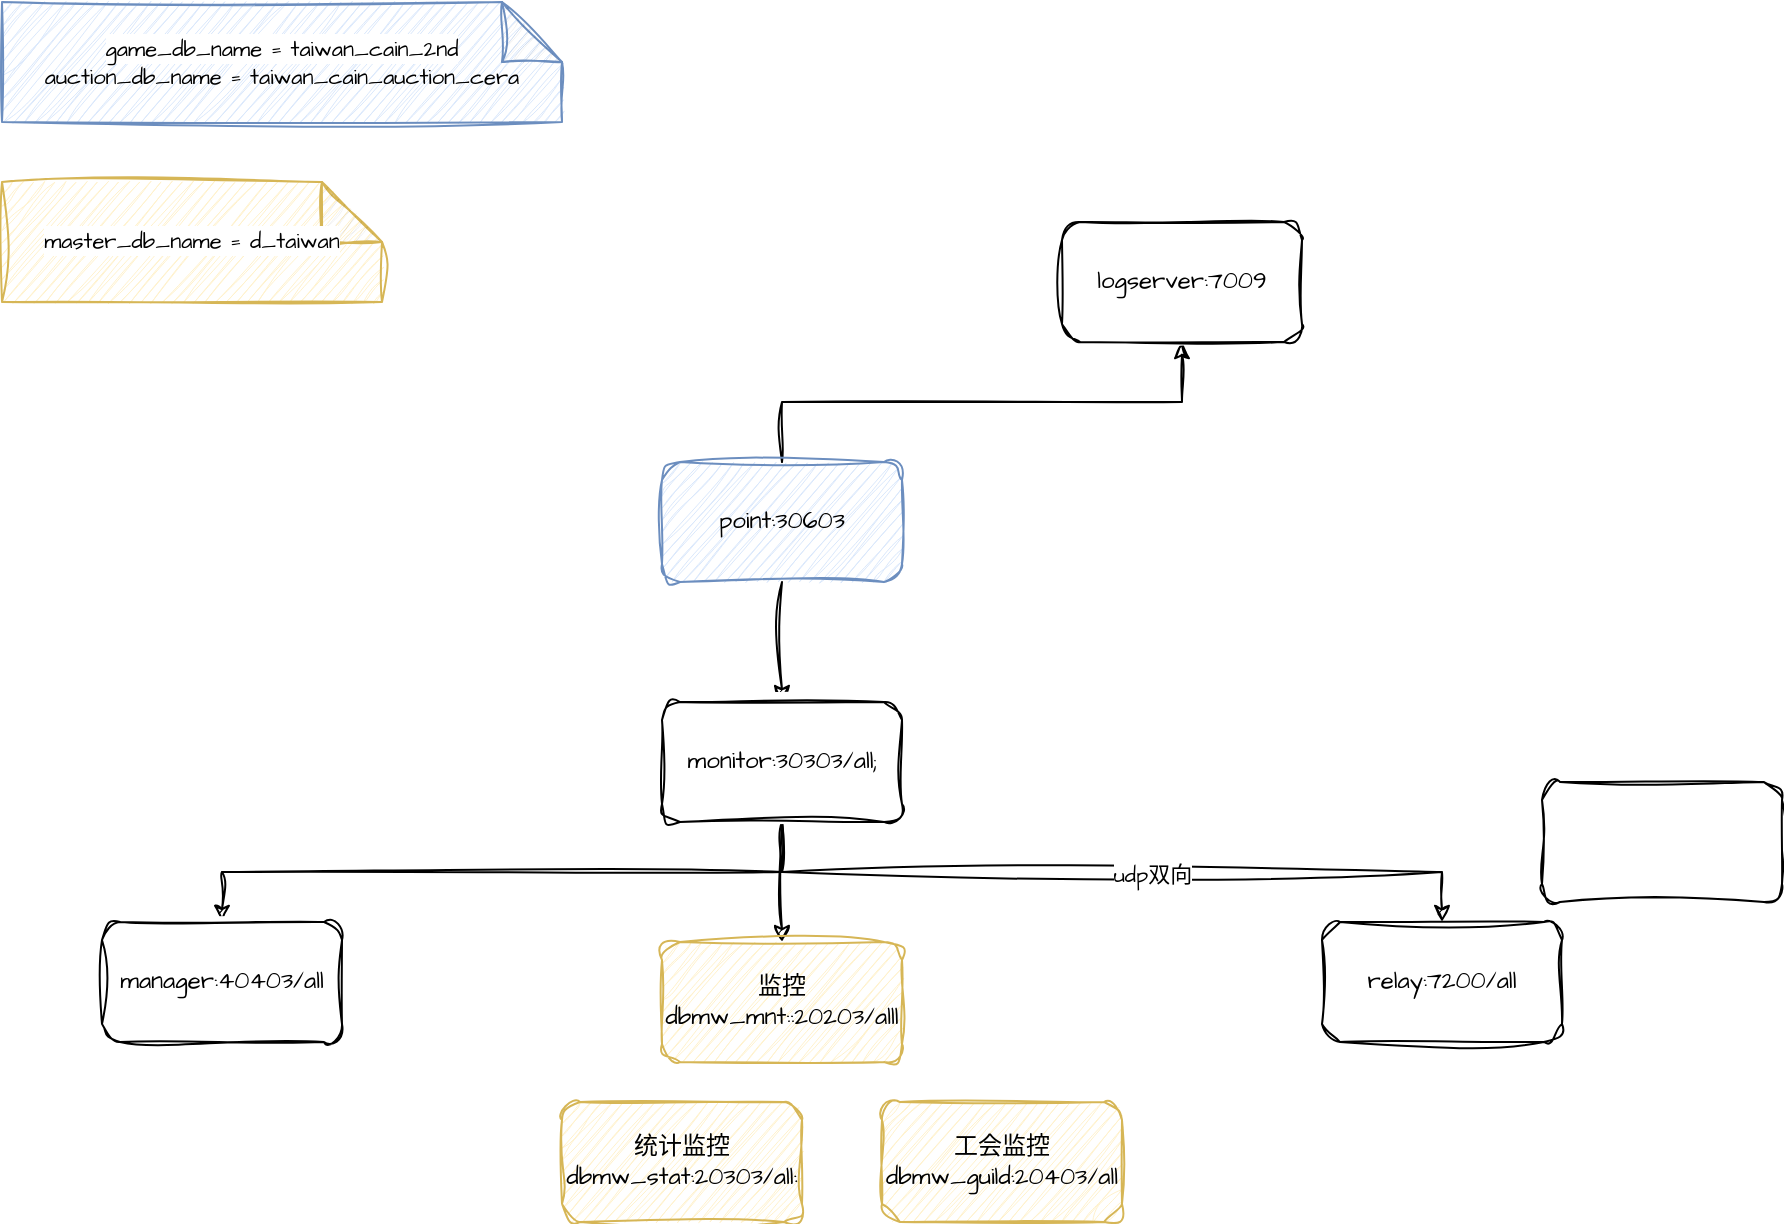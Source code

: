 <mxfile version="24.3.0" type="github">
  <diagram name="第 1 页" id="zQZG--11BPao8n277Qld">
    <mxGraphModel dx="1062" dy="3881" grid="1" gridSize="10" guides="1" tooltips="1" connect="1" arrows="1" fold="1" page="1" pageScale="1" pageWidth="2339" pageHeight="3300" math="0" shadow="0">
      <root>
        <mxCell id="0" />
        <mxCell id="1" parent="0" />
        <mxCell id="-XBeW4YqXyLTG1QlE1-Z-8" style="edgeStyle=orthogonalEdgeStyle;rounded=0;sketch=1;hachureGap=4;jiggle=2;curveFitting=1;orthogonalLoop=1;jettySize=auto;html=1;entryX=0.5;entryY=0;entryDx=0;entryDy=0;fontFamily=Architects Daughter;fontSource=https%3A%2F%2Ffonts.googleapis.com%2Fcss%3Ffamily%3DArchitects%2BDaughter;" edge="1" parent="1" source="-XBeW4YqXyLTG1QlE1-Z-1" target="-XBeW4YqXyLTG1QlE1-Z-3">
          <mxGeometry relative="1" as="geometry" />
        </mxCell>
        <mxCell id="-XBeW4YqXyLTG1QlE1-Z-14" style="edgeStyle=orthogonalEdgeStyle;rounded=0;sketch=1;hachureGap=4;jiggle=2;curveFitting=1;orthogonalLoop=1;jettySize=auto;html=1;exitX=0.5;exitY=0;exitDx=0;exitDy=0;entryX=0.5;entryY=1;entryDx=0;entryDy=0;fontFamily=Architects Daughter;fontSource=https%3A%2F%2Ffonts.googleapis.com%2Fcss%3Ffamily%3DArchitects%2BDaughter;" edge="1" parent="1" source="-XBeW4YqXyLTG1QlE1-Z-1" target="-XBeW4YqXyLTG1QlE1-Z-13">
          <mxGeometry relative="1" as="geometry" />
        </mxCell>
        <mxCell id="-XBeW4YqXyLTG1QlE1-Z-1" value="point:30603" style="rounded=1;whiteSpace=wrap;html=1;sketch=1;hachureGap=4;jiggle=2;curveFitting=1;fontFamily=Architects Daughter;fontSource=https%3A%2F%2Ffonts.googleapis.com%2Fcss%3Ffamily%3DArchitects%2BDaughter;fillColor=#dae8fc;strokeColor=#6c8ebf;" vertex="1" parent="1">
          <mxGeometry x="350" y="200" width="120" height="60" as="geometry" />
        </mxCell>
        <mxCell id="-XBeW4YqXyLTG1QlE1-Z-23" style="edgeStyle=orthogonalEdgeStyle;rounded=0;sketch=1;hachureGap=4;jiggle=2;curveFitting=1;orthogonalLoop=1;jettySize=auto;html=1;exitX=0.5;exitY=1;exitDx=0;exitDy=0;entryX=0.5;entryY=0;entryDx=0;entryDy=0;fontFamily=Architects Daughter;fontSource=https%3A%2F%2Ffonts.googleapis.com%2Fcss%3Ffamily%3DArchitects%2BDaughter;" edge="1" parent="1" source="-XBeW4YqXyLTG1QlE1-Z-3" target="-XBeW4YqXyLTG1QlE1-Z-20">
          <mxGeometry relative="1" as="geometry" />
        </mxCell>
        <mxCell id="-XBeW4YqXyLTG1QlE1-Z-24" style="edgeStyle=orthogonalEdgeStyle;rounded=0;sketch=1;hachureGap=4;jiggle=2;curveFitting=1;orthogonalLoop=1;jettySize=auto;html=1;exitX=0.5;exitY=1;exitDx=0;exitDy=0;fontFamily=Architects Daughter;fontSource=https%3A%2F%2Ffonts.googleapis.com%2Fcss%3Ffamily%3DArchitects%2BDaughter;" edge="1" parent="1" source="-XBeW4YqXyLTG1QlE1-Z-3" target="-XBeW4YqXyLTG1QlE1-Z-21">
          <mxGeometry relative="1" as="geometry" />
        </mxCell>
        <mxCell id="-XBeW4YqXyLTG1QlE1-Z-25" style="edgeStyle=orthogonalEdgeStyle;rounded=0;sketch=1;hachureGap=4;jiggle=2;curveFitting=1;orthogonalLoop=1;jettySize=auto;html=1;exitX=0.5;exitY=1;exitDx=0;exitDy=0;fontFamily=Architects Daughter;fontSource=https%3A%2F%2Ffonts.googleapis.com%2Fcss%3Ffamily%3DArchitects%2BDaughter;" edge="1" parent="1" source="-XBeW4YqXyLTG1QlE1-Z-3" target="-XBeW4YqXyLTG1QlE1-Z-22">
          <mxGeometry relative="1" as="geometry" />
        </mxCell>
        <mxCell id="-XBeW4YqXyLTG1QlE1-Z-26" value="udp双向" style="edgeLabel;html=1;align=center;verticalAlign=middle;resizable=0;points=[];sketch=1;hachureGap=4;jiggle=2;curveFitting=1;fontFamily=Architects Daughter;fontSource=https%3A%2F%2Ffonts.googleapis.com%2Fcss%3Ffamily%3DArchitects%2BDaughter;" vertex="1" connectable="0" parent="-XBeW4YqXyLTG1QlE1-Z-25">
          <mxGeometry x="0.105" y="-1" relative="1" as="geometry">
            <mxPoint as="offset" />
          </mxGeometry>
        </mxCell>
        <mxCell id="-XBeW4YqXyLTG1QlE1-Z-3" value="monitor:30303/all;" style="rounded=1;whiteSpace=wrap;html=1;sketch=1;hachureGap=4;jiggle=2;curveFitting=1;fontFamily=Architects Daughter;fontSource=https%3A%2F%2Ffonts.googleapis.com%2Fcss%3Ffamily%3DArchitects%2BDaughter;" vertex="1" parent="1">
          <mxGeometry x="350" y="320" width="120" height="60" as="geometry" />
        </mxCell>
        <mxCell id="-XBeW4YqXyLTG1QlE1-Z-13" value="logserver:7009" style="rounded=1;whiteSpace=wrap;html=1;sketch=1;hachureGap=4;jiggle=2;curveFitting=1;fontFamily=Architects Daughter;fontSource=https%3A%2F%2Ffonts.googleapis.com%2Fcss%3Ffamily%3DArchitects%2BDaughter;" vertex="1" parent="1">
          <mxGeometry x="550" y="80" width="120" height="60" as="geometry" />
        </mxCell>
        <mxCell id="-XBeW4YqXyLTG1QlE1-Z-20" value="manager:40403/all" style="rounded=1;whiteSpace=wrap;html=1;sketch=1;hachureGap=4;jiggle=2;curveFitting=1;fontFamily=Architects Daughter;fontSource=https%3A%2F%2Ffonts.googleapis.com%2Fcss%3Ffamily%3DArchitects%2BDaughter;" vertex="1" parent="1">
          <mxGeometry x="70" y="430" width="120" height="60" as="geometry" />
        </mxCell>
        <mxCell id="-XBeW4YqXyLTG1QlE1-Z-21" value="&lt;div&gt;监控&lt;/div&gt;dbmw_mnt::20203/alll" style="rounded=1;whiteSpace=wrap;html=1;sketch=1;hachureGap=4;jiggle=2;curveFitting=1;fontFamily=Architects Daughter;fontSource=https%3A%2F%2Ffonts.googleapis.com%2Fcss%3Ffamily%3DArchitects%2BDaughter;fillColor=#fff2cc;strokeColor=#d6b656;" vertex="1" parent="1">
          <mxGeometry x="350" y="440" width="120" height="60" as="geometry" />
        </mxCell>
        <mxCell id="-XBeW4YqXyLTG1QlE1-Z-22" value="relay:7200/all" style="rounded=1;whiteSpace=wrap;html=1;sketch=1;hachureGap=4;jiggle=2;curveFitting=1;fontFamily=Architects Daughter;fontSource=https%3A%2F%2Ffonts.googleapis.com%2Fcss%3Ffamily%3DArchitects%2BDaughter;" vertex="1" parent="1">
          <mxGeometry x="680" y="430" width="120" height="60" as="geometry" />
        </mxCell>
        <mxCell id="-XBeW4YqXyLTG1QlE1-Z-30" value="&lt;div&gt;统计监控&lt;/div&gt;dbmw_stat:20303/all:" style="rounded=1;whiteSpace=wrap;html=1;sketch=1;hachureGap=4;jiggle=2;curveFitting=1;fontFamily=Architects Daughter;fontSource=https%3A%2F%2Ffonts.googleapis.com%2Fcss%3Ffamily%3DArchitects%2BDaughter;fillColor=#fff2cc;strokeColor=#d6b656;" vertex="1" parent="1">
          <mxGeometry x="300" y="520" width="120" height="60" as="geometry" />
        </mxCell>
        <mxCell id="-XBeW4YqXyLTG1QlE1-Z-31" value="&lt;div&gt;工会监控&lt;/div&gt;dbmw_guild:20403/all" style="rounded=1;whiteSpace=wrap;html=1;sketch=1;hachureGap=4;jiggle=2;curveFitting=1;fontFamily=Architects Daughter;fontSource=https%3A%2F%2Ffonts.googleapis.com%2Fcss%3Ffamily%3DArchitects%2BDaughter;fillColor=#fff2cc;strokeColor=#d6b656;" vertex="1" parent="1">
          <mxGeometry x="460" y="520" width="120" height="60" as="geometry" />
        </mxCell>
        <mxCell id="-XBeW4YqXyLTG1QlE1-Z-35" value="&lt;span style=&quot;font-size: 11px; text-wrap: nowrap; background-color: rgb(255, 255, 255);&quot;&gt;master_db_name = d_taiwan&lt;/span&gt;" style="shape=note;whiteSpace=wrap;html=1;backgroundOutline=1;darkOpacity=0.05;sketch=1;hachureGap=4;jiggle=2;curveFitting=1;fontFamily=Architects Daughter;fontSource=https%3A%2F%2Ffonts.googleapis.com%2Fcss%3Ffamily%3DArchitects%2BDaughter;fillColor=#fff2cc;strokeColor=#d6b656;" vertex="1" parent="1">
          <mxGeometry x="20" y="60" width="190" height="60" as="geometry" />
        </mxCell>
        <mxCell id="-XBeW4YqXyLTG1QlE1-Z-36" value="&lt;span style=&quot;font-size: 11px; text-wrap: nowrap; background-color: rgb(255, 255, 255);&quot;&gt;game_db_name = taiwan_cain_2nd&lt;/span&gt;&lt;div style=&quot;border-color: var(--border-color); font-size: 11px; text-wrap: nowrap;&quot;&gt;auction_db_name = taiwan_cain_auction_cera&lt;/div&gt;" style="shape=note;whiteSpace=wrap;html=1;backgroundOutline=1;darkOpacity=0.05;sketch=1;hachureGap=4;jiggle=2;curveFitting=1;fontFamily=Architects Daughter;fontSource=https%3A%2F%2Ffonts.googleapis.com%2Fcss%3Ffamily%3DArchitects%2BDaughter;fillColor=#dae8fc;strokeColor=#6c8ebf;" vertex="1" parent="1">
          <mxGeometry x="20" y="-30" width="280" height="60" as="geometry" />
        </mxCell>
        <mxCell id="-XBeW4YqXyLTG1QlE1-Z-37" value="&lt;div style=&quot;text-align: start;&quot;&gt;&lt;span style=&quot;background-color: initial; font-size: 0px; text-wrap: nowrap;&quot;&gt;&lt;font face=&quot;monospace&quot; color=&quot;rgba(0, 0, 0, 0)&quot;&gt;guild&lt;/font&gt;&lt;/span&gt;&lt;/div&gt;" style="rounded=1;whiteSpace=wrap;html=1;sketch=1;hachureGap=4;jiggle=2;curveFitting=1;fontFamily=Architects Daughter;fontSource=https%3A%2F%2Ffonts.googleapis.com%2Fcss%3Ffamily%3DArchitects%2BDaughter;" vertex="1" parent="1">
          <mxGeometry x="790" y="360" width="120" height="60" as="geometry" />
        </mxCell>
      </root>
    </mxGraphModel>
  </diagram>
</mxfile>
